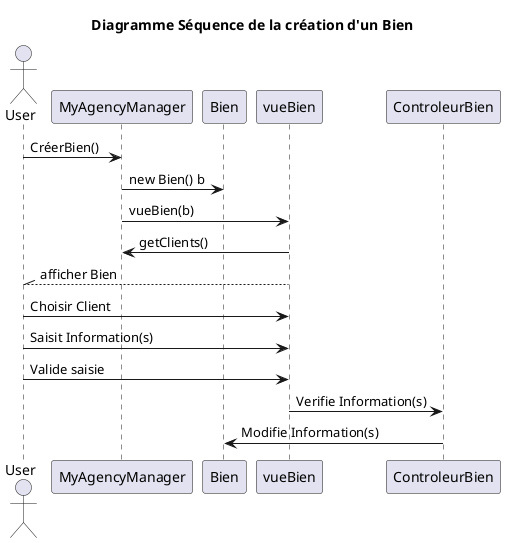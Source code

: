 @startuml

title Diagramme Séquence de la création d'un Bien

actor User as U
U -> MyAgencyManager :CréerBien()

MyAgencyManager -> Bien :new Bien() b

MyAgencyManager -> vueBien : vueBien(b)

vueBien -> MyAgencyManager : getClients()

U //-- vueBien :afficher Bien

U -> vueBien :Choisir Client
U -> vueBien :Saisit Information(s)
U -> vueBien :Valide saisie

vueBien -> ControleurBien :Verifie Information(s)
ControleurBien -> Bien :Modifie Information(s)
@enduml